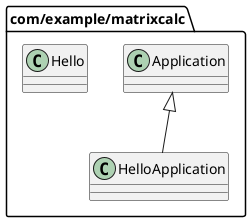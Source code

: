 @startuml
'https://plantuml.com/class-diagram

package com/example/matrixcalc{
    class HelloApplication extends Application{
        }
class Hello
@enduml